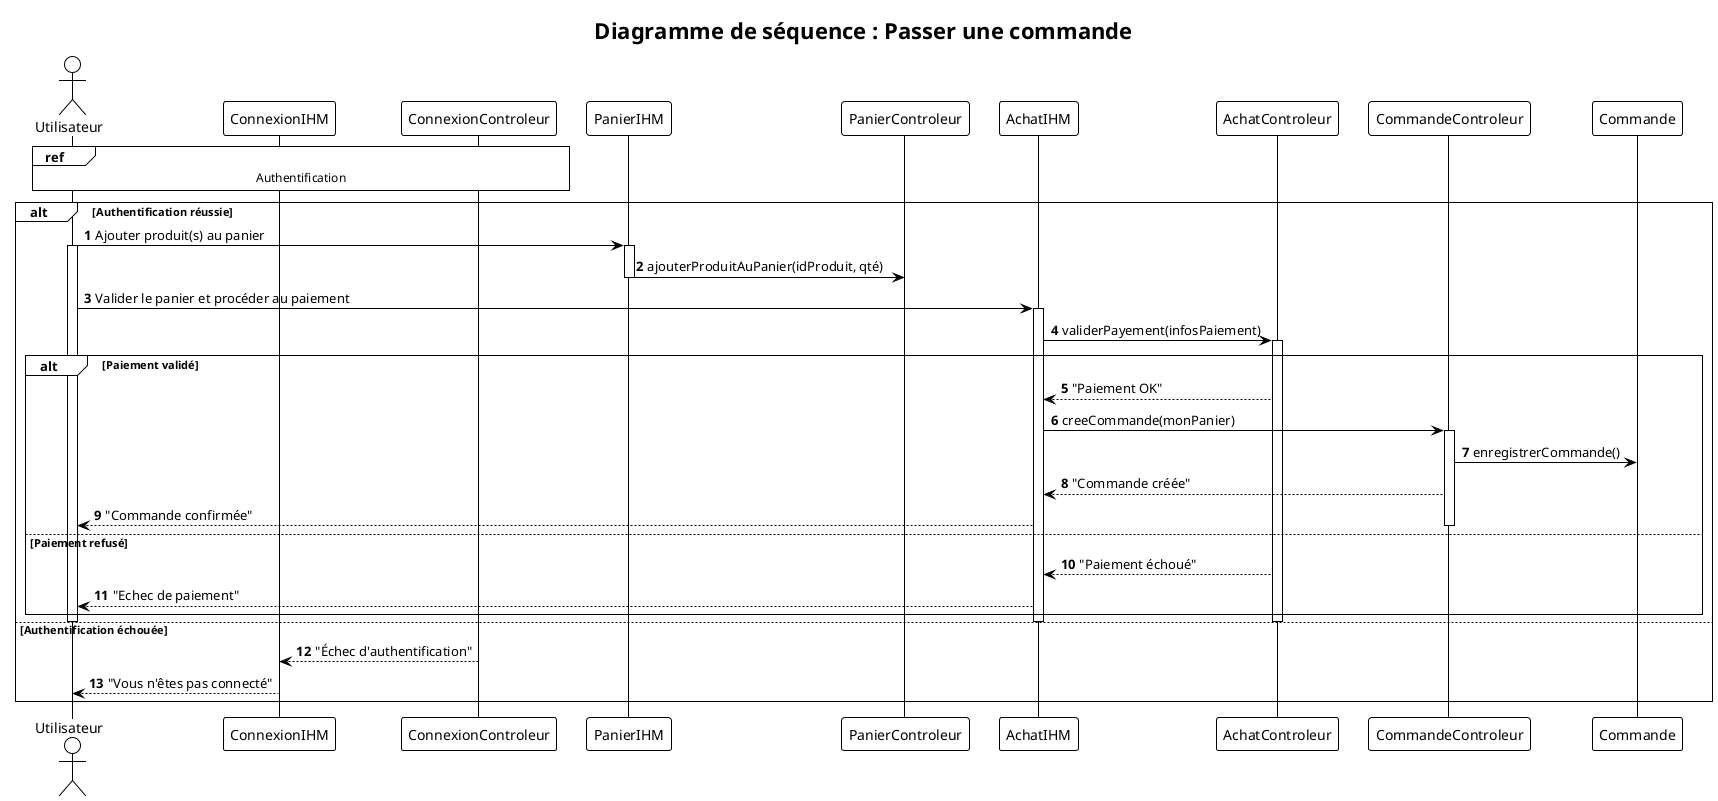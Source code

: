 @startuml
!theme plain
autonumber

actor "Utilisateur" as U
participant "ConnexionIHM" as ConnIHM
participant "ConnexionControleur" as ConnCTRL
participant "PanierIHM" as PIHM
participant "PanierControleur" as PCTRL
participant "AchatIHM" as AIHM
participant "AchatControleur" as ACTRL
participant "CommandeControleur" as CCMD
participant "Commande" as CMD

title Diagramme de séquence : Passer une commande

ref over U, ConnIHM, ConnCTRL : Authentification

alt Authentification réussie
    U -> PIHM : Ajouter produit(s) au panier
    activate U
    activate PIHM
    PIHM -> PCTRL : ajouterProduitAuPanier(idProduit, qté)
    deactivate PIHM
    
    U -> AIHM : Valider le panier et procéder au paiement
    activate AIHM
    AIHM -> ACTRL : validerPayement(infosPaiement)
    activate ACTRL

    alt Paiement validé
        ACTRL --> AIHM : "Paiement OK"
        AIHM -> CCMD : creeCommande(monPanier)
        activate CCMD
        CCMD -> CMD : enregistrerCommande()
        deactivate CMD
        CCMD --> AIHM : "Commande créée"
        AIHM --> U : "Commande confirmée"
        deactivate CCMD
    else Paiement refusé
        ACTRL --> AIHM : "Paiement échoué"
        AIHM --> U : "Echec de paiement"
    end

    deactivate ACTRL
    deactivate AIHM
    deactivate U
else Authentification échouée
    ConnCTRL --> ConnIHM : "Échec d'authentification"
    ConnIHM --> U : "Vous n'êtes pas connecté"
end
@enduml